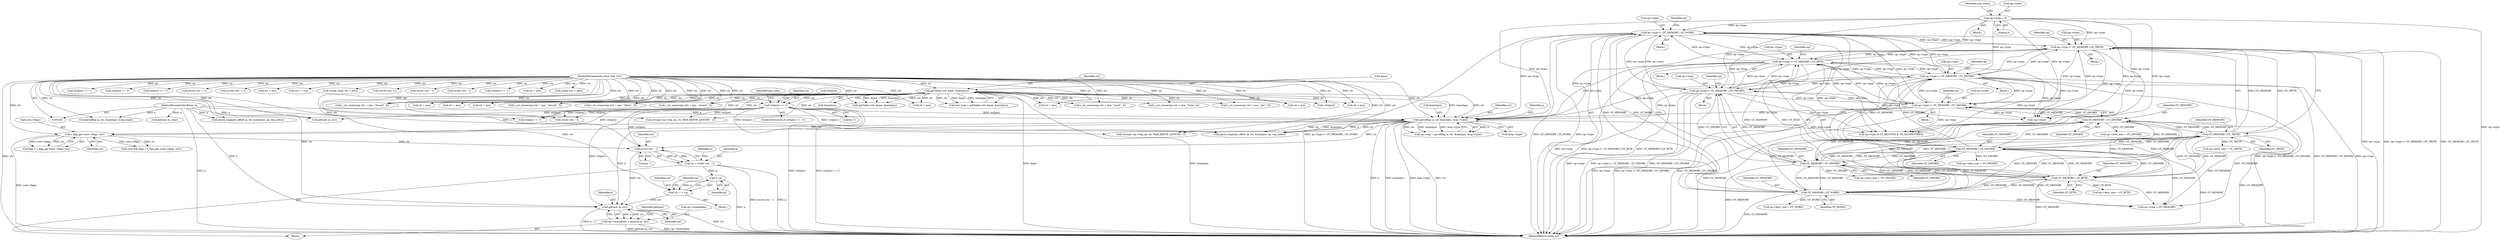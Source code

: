 digraph "0_radare2_9b46d38dd3c4de6048a488b655c7319f845af185@API" {
"1000856" [label="(Call,strchr (str, '-'))"];
"1000314" [label="(Call,str[pos] == '[')"];
"1000107" [label="(MethodParameterIn,const char *str)"];
"1000142" [label="(Call,getToken (str, &pos, &nextpos))"];
"1000842" [label="(Call,r_flag_get (core->flags, str))"];
"1000741" [label="(Call,parseReg (a, str, &nextpos, &op->type))"];
"1000106" [label="(MethodParameterIn,RAsm *a)"];
"1000129" [label="(Call,op->type = 0)"];
"1000193" [label="(Call,op->type |= OT_MEMORY | OT_WORD)"];
"1000293" [label="(Call,op->type |= OT_MEMORY | OT_TBYTE)"];
"1000168" [label="(Call,op->type |= OT_MEMORY | OT_BYTE)"];
"1000218" [label="(Call,op->type |= OT_MEMORY | OT_DWORD)"];
"1000268" [label="(Call,op->type |= OT_MEMORY | OT_OWORD)"];
"1000243" [label="(Call,op->type |= OT_MEMORY | OT_QWORD)"];
"1000247" [label="(Call,OT_MEMORY | OT_QWORD)"];
"1000297" [label="(Call,OT_MEMORY | OT_TBYTE)"];
"1000222" [label="(Call,OT_MEMORY | OT_DWORD)"];
"1000272" [label="(Call,OT_MEMORY | OT_OWORD)"];
"1000172" [label="(Call,OT_MEMORY | OT_BYTE)"];
"1000197" [label="(Call,OT_MEMORY | OT_WORD)"];
"1000854" [label="(Call,*p = strchr (str, '-'))"];
"1000870" [label="(Call,++p)"];
"1000868" [label="(Call,str = ++p)"];
"1000876" [label="(Call,getnum (a, str))"];
"1000872" [label="(Call,op->immediate = getnum (a, str))"];
"1000404" [label="(Call,str[pos] == '-')"];
"1000939" [label="(Call,getnum (a, str))"];
"1000244" [label="(Call,op->type)"];
"1000249" [label="(Identifier,OT_QWORD)"];
"1000175" [label="(Call,op->dest_size = OT_BYTE)"];
"1000272" [label="(Call,OT_MEMORY | OT_OWORD)"];
"1000142" [label="(Call,getToken (str, &pos, &nextpos))"];
"1000409" [label="(Call,str[pos] == ']')"];
"1000468" [label="(Call,str[pos] == '*')"];
"1000637" [label="(Call,strchr (str, '+'))"];
"1000314" [label="(Call,str[pos] == '[')"];
"1000140" [label="(Call,last_type = getToken (str, &pos, &nextpos))"];
"1000692" [label="(Call,getnum (a, tmp))"];
"1000267" [label="(Block,)"];
"1000300" [label="(Call,op->dest_size = OT_TBYTE)"];
"1000177" [label="(Identifier,op)"];
"1000150" [label="(Call,r_str_ncasecmp (str + pos, \"ptr\", 3))"];
"1000192" [label="(Block,)"];
"1000169" [label="(Call,op->type)"];
"1000106" [label="(MethodParameterIn,RAsm *a)"];
"1000858" [label="(Literal,'-')"];
"1000198" [label="(Identifier,OT_MEMORY)"];
"1000861" [label="(Block,)"];
"1000297" [label="(Call,OT_MEMORY | OT_TBYTE)"];
"1000846" [label="(Identifier,str)"];
"1000746" [label="(Call,&op->type)"];
"1000193" [label="(Call,op->type |= OT_MEMORY | OT_WORD)"];
"1000318" [label="(Literal,'[')"];
"1000212" [label="(Call,str + pos)"];
"1000236" [label="(Call,r_str_ncasecmp (str + pos, \"qword\", 5))"];
"1000217" [label="(Block,)"];
"1000943" [label="(Identifier,nextpos)"];
"1000944" [label="(MethodReturn,static int)"];
"1000277" [label="(Identifier,op)"];
"1000302" [label="(Identifier,op)"];
"1000385" [label="(Call,getToken (str, &pos, &nextpos))"];
"1000194" [label="(Call,op->type)"];
"1000872" [label="(Call,op->immediate = getnum (a, str))"];
"1000868" [label="(Call,str = ++p)"];
"1000162" [label="(Call,str + pos)"];
"1000242" [label="(Block,)"];
"1000744" [label="(Call,&nextpos)"];
"1000261" [label="(Call,r_str_ncasecmp (str + pos, \"oword\", 5))"];
"1000129" [label="(Call,op->type = 0)"];
"1000135" [label="(Identifier,size_token)"];
"1000838" [label="(Call,core && (flag = r_flag_get (core->flags, str)))"];
"1000219" [label="(Call,op->type)"];
"1000275" [label="(Call,op->dest_size = OT_OWORD)"];
"1000222" [label="(Call,OT_MEMORY | OT_DWORD)"];
"1000252" [label="(Identifier,op)"];
"1000274" [label="(Identifier,OT_OWORD)"];
"1000608" [label="(Call,strchr (str, '+'))"];
"1000683" [label="(Call,str + pos)"];
"1000298" [label="(Identifier,OT_MEMORY)"];
"1000199" [label="(Identifier,OT_WORD)"];
"1000269" [label="(Call,op->type)"];
"1000143" [label="(Identifier,str)"];
"1000250" [label="(Call,op->dest_size = OT_QWORD)"];
"1000499" [label="(Call,parseReg (a, str, &nextpos, &reg_type))"];
"1000262" [label="(Call,str + pos)"];
"1000781" [label="(Call,parse_segment_offset (a, str, &nextpos, op, reg_index))"];
"1000856" [label="(Call,strchr (str, '-'))"];
"1000237" [label="(Call,str + pos)"];
"1000268" [label="(Call,op->type |= OT_MEMORY | OT_OWORD)"];
"1000323" [label="(Identifier,op)"];
"1000315" [label="(Call,str[pos])"];
"1000110" [label="(Block,)"];
"1000860" [label="(Identifier,p)"];
"1000703" [label="(Identifier,last_type)"];
"1000843" [label="(Call,core->flags)"];
"1000737" [label="(Call,op->reg = parseReg (a, str, &nextpos, &op->type))"];
"1000173" [label="(Identifier,OT_MEMORY)"];
"1000870" [label="(Call,++p)"];
"1000873" [label="(Call,op->immediate)"];
"1000223" [label="(Identifier,OT_MEMORY)"];
"1000151" [label="(Call,str + pos)"];
"1000741" [label="(Call,parseReg (a, str, &nextpos, &op->type))"];
"1000107" [label="(MethodParameterIn,const char *str)"];
"1000202" [label="(Identifier,op)"];
"1000211" [label="(Call,r_str_ncasecmp (str + pos, \"dword\", 5))"];
"1000287" [label="(Call,str + pos)"];
"1000197" [label="(Call,OT_MEMORY | OT_WORD)"];
"1000718" [label="(Call,strncpy (op->rep_op, str, MAX_REPOP_LENGTH - 1))"];
"1000187" [label="(Call,str + pos)"];
"1000564" [label="(Call,parse_segment_offset (a, str, &nextpos, op, reg_index))"];
"1000326" [label="(Call,op->type = OT_MEMORY)"];
"1000225" [label="(Call,op->dest_size = OT_DWORD)"];
"1000878" [label="(Identifier,str)"];
"1000167" [label="(Block,)"];
"1000248" [label="(Identifier,OT_MEMORY)"];
"1000931" [label="(Call,str = ++p)"];
"1000286" [label="(Call,r_str_ncasecmp (str + pos, \"tbyte\", 5))"];
"1000146" [label="(Call,&nextpos)"];
"1000796" [label="(Block,)"];
"1000876" [label="(Call,getnum (a, str))"];
"1000243" [label="(Call,op->type |= OT_MEMORY | OT_QWORD)"];
"1000299" [label="(Identifier,OT_TBYTE)"];
"1000361" [label="(Call,str[pos] != ']')"];
"1000144" [label="(Call,&pos)"];
"1000321" [label="(Call,!op->type)"];
"1000681" [label="(Call,strcpy (tmp, str + pos))"];
"1000294" [label="(Call,op->type)"];
"1000877" [label="(Identifier,a)"];
"1000869" [label="(Identifier,str)"];
"1000855" [label="(Identifier,p)"];
"1000871" [label="(Identifier,p)"];
"1000200" [label="(Call,op->dest_size = OT_WORD)"];
"1000649" [label="(Call,strchr (str, ']'))"];
"1000168" [label="(Call,op->type |= OT_MEMORY | OT_BYTE)"];
"1000273" [label="(Identifier,OT_MEMORY)"];
"1000227" [label="(Identifier,op)"];
"1000186" [label="(Call,r_str_ncasecmp (str + pos, \"word\", 4))"];
"1000161" [label="(Call,r_str_ncasecmp (str + pos, \"byte\", 4))"];
"1000622" [label="(Call,strchr (str, '-'))"];
"1000840" [label="(Call,flag = r_flag_get (core->flags, str))"];
"1000874" [label="(Identifier,op)"];
"1000857" [label="(Identifier,str)"];
"1000174" [label="(Identifier,OT_BYTE)"];
"1000377" [label="(Call,!str[pos])"];
"1000133" [label="(Literal,0)"];
"1000313" [label="(ControlStructure,if (str[pos] == '['))"];
"1000643" [label="(Call,strchr (str, '-'))"];
"1000398" [label="(Call,str[pos] == '+')"];
"1000292" [label="(Block,)"];
"1000743" [label="(Identifier,str)"];
"1000677" [label="(Call,str + pos)"];
"1000247" [label="(Call,OT_MEMORY | OT_QWORD)"];
"1000842" [label="(Call,r_flag_get (core->flags, str))"];
"1000773" [label="(Call,op->type & OT_REGTYPE & OT_SEGMENTREG)"];
"1000224" [label="(Identifier,OT_DWORD)"];
"1000130" [label="(Call,op->type)"];
"1000676" [label="(Call,strlen (str + pos))"];
"1000218" [label="(Call,op->type |= OT_MEMORY | OT_DWORD)"];
"1000919" [label="(Call,strchr (str, '-'))"];
"1000742" [label="(Identifier,a)"];
"1000172" [label="(Call,OT_MEMORY | OT_BYTE)"];
"1000293" [label="(Call,op->type |= OT_MEMORY | OT_TBYTE)"];
"1000887" [label="(Call,strncpy (op->rep_op, str, MAX_REPOP_LENGTH - 1))"];
"1000854" [label="(Call,*p = strchr (str, '-'))"];
"1000856" -> "1000854"  [label="AST: "];
"1000856" -> "1000858"  [label="CFG: "];
"1000857" -> "1000856"  [label="AST: "];
"1000858" -> "1000856"  [label="AST: "];
"1000854" -> "1000856"  [label="CFG: "];
"1000856" -> "1000854"  [label="DDG: str"];
"1000856" -> "1000854"  [label="DDG: '-'"];
"1000314" -> "1000856"  [label="DDG: str[pos]"];
"1000842" -> "1000856"  [label="DDG: str"];
"1000741" -> "1000856"  [label="DDG: str"];
"1000107" -> "1000856"  [label="DDG: str"];
"1000856" -> "1000876"  [label="DDG: str"];
"1000314" -> "1000313"  [label="AST: "];
"1000314" -> "1000318"  [label="CFG: "];
"1000315" -> "1000314"  [label="AST: "];
"1000318" -> "1000314"  [label="AST: "];
"1000323" -> "1000314"  [label="CFG: "];
"1000703" -> "1000314"  [label="CFG: "];
"1000314" -> "1000944"  [label="DDG: str[pos]"];
"1000314" -> "1000944"  [label="DDG: str[pos] == '['"];
"1000107" -> "1000314"  [label="DDG: str"];
"1000142" -> "1000314"  [label="DDG: str"];
"1000314" -> "1000361"  [label="DDG: str[pos]"];
"1000314" -> "1000718"  [label="DDG: str[pos]"];
"1000314" -> "1000741"  [label="DDG: str[pos]"];
"1000314" -> "1000781"  [label="DDG: str[pos]"];
"1000314" -> "1000842"  [label="DDG: str[pos]"];
"1000314" -> "1000876"  [label="DDG: str[pos]"];
"1000314" -> "1000887"  [label="DDG: str[pos]"];
"1000314" -> "1000919"  [label="DDG: str[pos]"];
"1000314" -> "1000939"  [label="DDG: str[pos]"];
"1000107" -> "1000105"  [label="AST: "];
"1000107" -> "1000944"  [label="DDG: str"];
"1000107" -> "1000142"  [label="DDG: str"];
"1000107" -> "1000150"  [label="DDG: str"];
"1000107" -> "1000151"  [label="DDG: str"];
"1000107" -> "1000161"  [label="DDG: str"];
"1000107" -> "1000162"  [label="DDG: str"];
"1000107" -> "1000186"  [label="DDG: str"];
"1000107" -> "1000187"  [label="DDG: str"];
"1000107" -> "1000211"  [label="DDG: str"];
"1000107" -> "1000212"  [label="DDG: str"];
"1000107" -> "1000236"  [label="DDG: str"];
"1000107" -> "1000237"  [label="DDG: str"];
"1000107" -> "1000261"  [label="DDG: str"];
"1000107" -> "1000262"  [label="DDG: str"];
"1000107" -> "1000286"  [label="DDG: str"];
"1000107" -> "1000287"  [label="DDG: str"];
"1000107" -> "1000361"  [label="DDG: str"];
"1000107" -> "1000377"  [label="DDG: str"];
"1000107" -> "1000385"  [label="DDG: str"];
"1000107" -> "1000398"  [label="DDG: str"];
"1000107" -> "1000404"  [label="DDG: str"];
"1000107" -> "1000409"  [label="DDG: str"];
"1000107" -> "1000468"  [label="DDG: str"];
"1000107" -> "1000499"  [label="DDG: str"];
"1000107" -> "1000564"  [label="DDG: str"];
"1000107" -> "1000608"  [label="DDG: str"];
"1000107" -> "1000622"  [label="DDG: str"];
"1000107" -> "1000637"  [label="DDG: str"];
"1000107" -> "1000643"  [label="DDG: str"];
"1000107" -> "1000649"  [label="DDG: str"];
"1000107" -> "1000676"  [label="DDG: str"];
"1000107" -> "1000677"  [label="DDG: str"];
"1000107" -> "1000681"  [label="DDG: str"];
"1000107" -> "1000683"  [label="DDG: str"];
"1000107" -> "1000718"  [label="DDG: str"];
"1000107" -> "1000741"  [label="DDG: str"];
"1000107" -> "1000781"  [label="DDG: str"];
"1000107" -> "1000842"  [label="DDG: str"];
"1000107" -> "1000868"  [label="DDG: str"];
"1000107" -> "1000876"  [label="DDG: str"];
"1000107" -> "1000887"  [label="DDG: str"];
"1000107" -> "1000919"  [label="DDG: str"];
"1000107" -> "1000931"  [label="DDG: str"];
"1000107" -> "1000939"  [label="DDG: str"];
"1000142" -> "1000140"  [label="AST: "];
"1000142" -> "1000146"  [label="CFG: "];
"1000143" -> "1000142"  [label="AST: "];
"1000144" -> "1000142"  [label="AST: "];
"1000146" -> "1000142"  [label="AST: "];
"1000140" -> "1000142"  [label="CFG: "];
"1000142" -> "1000944"  [label="DDG: &pos"];
"1000142" -> "1000944"  [label="DDG: &nextpos"];
"1000142" -> "1000140"  [label="DDG: str"];
"1000142" -> "1000140"  [label="DDG: &pos"];
"1000142" -> "1000140"  [label="DDG: &nextpos"];
"1000142" -> "1000150"  [label="DDG: str"];
"1000142" -> "1000151"  [label="DDG: str"];
"1000142" -> "1000161"  [label="DDG: str"];
"1000142" -> "1000162"  [label="DDG: str"];
"1000142" -> "1000186"  [label="DDG: str"];
"1000142" -> "1000187"  [label="DDG: str"];
"1000142" -> "1000211"  [label="DDG: str"];
"1000142" -> "1000212"  [label="DDG: str"];
"1000142" -> "1000236"  [label="DDG: str"];
"1000142" -> "1000237"  [label="DDG: str"];
"1000142" -> "1000261"  [label="DDG: str"];
"1000142" -> "1000262"  [label="DDG: str"];
"1000142" -> "1000286"  [label="DDG: str"];
"1000142" -> "1000287"  [label="DDG: str"];
"1000142" -> "1000361"  [label="DDG: str"];
"1000142" -> "1000377"  [label="DDG: str"];
"1000142" -> "1000385"  [label="DDG: str"];
"1000142" -> "1000385"  [label="DDG: &pos"];
"1000142" -> "1000385"  [label="DDG: &nextpos"];
"1000142" -> "1000718"  [label="DDG: str"];
"1000142" -> "1000741"  [label="DDG: str"];
"1000142" -> "1000741"  [label="DDG: &nextpos"];
"1000142" -> "1000919"  [label="DDG: str"];
"1000842" -> "1000840"  [label="AST: "];
"1000842" -> "1000846"  [label="CFG: "];
"1000843" -> "1000842"  [label="AST: "];
"1000846" -> "1000842"  [label="AST: "];
"1000840" -> "1000842"  [label="CFG: "];
"1000842" -> "1000944"  [label="DDG: core->flags"];
"1000842" -> "1000838"  [label="DDG: core->flags"];
"1000842" -> "1000838"  [label="DDG: str"];
"1000842" -> "1000840"  [label="DDG: core->flags"];
"1000842" -> "1000840"  [label="DDG: str"];
"1000741" -> "1000842"  [label="DDG: str"];
"1000741" -> "1000737"  [label="AST: "];
"1000741" -> "1000746"  [label="CFG: "];
"1000742" -> "1000741"  [label="AST: "];
"1000743" -> "1000741"  [label="AST: "];
"1000744" -> "1000741"  [label="AST: "];
"1000746" -> "1000741"  [label="AST: "];
"1000737" -> "1000741"  [label="CFG: "];
"1000741" -> "1000944"  [label="DDG: a"];
"1000741" -> "1000944"  [label="DDG: &nextpos"];
"1000741" -> "1000944"  [label="DDG: &op->type"];
"1000741" -> "1000944"  [label="DDG: str"];
"1000741" -> "1000737"  [label="DDG: a"];
"1000741" -> "1000737"  [label="DDG: str"];
"1000741" -> "1000737"  [label="DDG: &nextpos"];
"1000741" -> "1000737"  [label="DDG: &op->type"];
"1000106" -> "1000741"  [label="DDG: a"];
"1000129" -> "1000741"  [label="DDG: op->type"];
"1000193" -> "1000741"  [label="DDG: op->type"];
"1000293" -> "1000741"  [label="DDG: op->type"];
"1000168" -> "1000741"  [label="DDG: op->type"];
"1000218" -> "1000741"  [label="DDG: op->type"];
"1000268" -> "1000741"  [label="DDG: op->type"];
"1000243" -> "1000741"  [label="DDG: op->type"];
"1000741" -> "1000773"  [label="DDG: &op->type"];
"1000741" -> "1000781"  [label="DDG: a"];
"1000741" -> "1000781"  [label="DDG: str"];
"1000741" -> "1000781"  [label="DDG: &nextpos"];
"1000741" -> "1000876"  [label="DDG: a"];
"1000741" -> "1000887"  [label="DDG: str"];
"1000106" -> "1000105"  [label="AST: "];
"1000106" -> "1000944"  [label="DDG: a"];
"1000106" -> "1000499"  [label="DDG: a"];
"1000106" -> "1000564"  [label="DDG: a"];
"1000106" -> "1000692"  [label="DDG: a"];
"1000106" -> "1000781"  [label="DDG: a"];
"1000106" -> "1000876"  [label="DDG: a"];
"1000106" -> "1000939"  [label="DDG: a"];
"1000129" -> "1000110"  [label="AST: "];
"1000129" -> "1000133"  [label="CFG: "];
"1000130" -> "1000129"  [label="AST: "];
"1000133" -> "1000129"  [label="AST: "];
"1000135" -> "1000129"  [label="CFG: "];
"1000129" -> "1000944"  [label="DDG: op->type"];
"1000129" -> "1000168"  [label="DDG: op->type"];
"1000129" -> "1000193"  [label="DDG: op->type"];
"1000129" -> "1000218"  [label="DDG: op->type"];
"1000129" -> "1000243"  [label="DDG: op->type"];
"1000129" -> "1000268"  [label="DDG: op->type"];
"1000129" -> "1000293"  [label="DDG: op->type"];
"1000129" -> "1000321"  [label="DDG: op->type"];
"1000129" -> "1000773"  [label="DDG: op->type"];
"1000193" -> "1000192"  [label="AST: "];
"1000193" -> "1000197"  [label="CFG: "];
"1000194" -> "1000193"  [label="AST: "];
"1000197" -> "1000193"  [label="AST: "];
"1000202" -> "1000193"  [label="CFG: "];
"1000193" -> "1000944"  [label="DDG: op->type"];
"1000193" -> "1000944"  [label="DDG: OT_MEMORY | OT_WORD"];
"1000193" -> "1000944"  [label="DDG: op->type |= OT_MEMORY | OT_WORD"];
"1000193" -> "1000168"  [label="DDG: op->type"];
"1000293" -> "1000193"  [label="DDG: op->type"];
"1000168" -> "1000193"  [label="DDG: op->type"];
"1000218" -> "1000193"  [label="DDG: op->type"];
"1000268" -> "1000193"  [label="DDG: op->type"];
"1000243" -> "1000193"  [label="DDG: op->type"];
"1000197" -> "1000193"  [label="DDG: OT_MEMORY"];
"1000197" -> "1000193"  [label="DDG: OT_WORD"];
"1000193" -> "1000218"  [label="DDG: op->type"];
"1000193" -> "1000243"  [label="DDG: op->type"];
"1000193" -> "1000268"  [label="DDG: op->type"];
"1000193" -> "1000293"  [label="DDG: op->type"];
"1000193" -> "1000321"  [label="DDG: op->type"];
"1000193" -> "1000773"  [label="DDG: op->type"];
"1000293" -> "1000292"  [label="AST: "];
"1000293" -> "1000297"  [label="CFG: "];
"1000294" -> "1000293"  [label="AST: "];
"1000297" -> "1000293"  [label="AST: "];
"1000302" -> "1000293"  [label="CFG: "];
"1000293" -> "1000944"  [label="DDG: op->type"];
"1000293" -> "1000944"  [label="DDG: op->type |= OT_MEMORY | OT_TBYTE"];
"1000293" -> "1000944"  [label="DDG: OT_MEMORY | OT_TBYTE"];
"1000293" -> "1000168"  [label="DDG: op->type"];
"1000293" -> "1000218"  [label="DDG: op->type"];
"1000293" -> "1000243"  [label="DDG: op->type"];
"1000293" -> "1000268"  [label="DDG: op->type"];
"1000168" -> "1000293"  [label="DDG: op->type"];
"1000218" -> "1000293"  [label="DDG: op->type"];
"1000268" -> "1000293"  [label="DDG: op->type"];
"1000243" -> "1000293"  [label="DDG: op->type"];
"1000297" -> "1000293"  [label="DDG: OT_MEMORY"];
"1000297" -> "1000293"  [label="DDG: OT_TBYTE"];
"1000293" -> "1000321"  [label="DDG: op->type"];
"1000293" -> "1000773"  [label="DDG: op->type"];
"1000168" -> "1000167"  [label="AST: "];
"1000168" -> "1000172"  [label="CFG: "];
"1000169" -> "1000168"  [label="AST: "];
"1000172" -> "1000168"  [label="AST: "];
"1000177" -> "1000168"  [label="CFG: "];
"1000168" -> "1000944"  [label="DDG: op->type |= OT_MEMORY | OT_BYTE"];
"1000168" -> "1000944"  [label="DDG: OT_MEMORY | OT_BYTE"];
"1000168" -> "1000944"  [label="DDG: op->type"];
"1000218" -> "1000168"  [label="DDG: op->type"];
"1000268" -> "1000168"  [label="DDG: op->type"];
"1000243" -> "1000168"  [label="DDG: op->type"];
"1000172" -> "1000168"  [label="DDG: OT_MEMORY"];
"1000172" -> "1000168"  [label="DDG: OT_BYTE"];
"1000168" -> "1000218"  [label="DDG: op->type"];
"1000168" -> "1000243"  [label="DDG: op->type"];
"1000168" -> "1000268"  [label="DDG: op->type"];
"1000168" -> "1000321"  [label="DDG: op->type"];
"1000168" -> "1000773"  [label="DDG: op->type"];
"1000218" -> "1000217"  [label="AST: "];
"1000218" -> "1000222"  [label="CFG: "];
"1000219" -> "1000218"  [label="AST: "];
"1000222" -> "1000218"  [label="AST: "];
"1000227" -> "1000218"  [label="CFG: "];
"1000218" -> "1000944"  [label="DDG: op->type"];
"1000218" -> "1000944"  [label="DDG: op->type |= OT_MEMORY | OT_DWORD"];
"1000218" -> "1000944"  [label="DDG: OT_MEMORY | OT_DWORD"];
"1000268" -> "1000218"  [label="DDG: op->type"];
"1000243" -> "1000218"  [label="DDG: op->type"];
"1000222" -> "1000218"  [label="DDG: OT_MEMORY"];
"1000222" -> "1000218"  [label="DDG: OT_DWORD"];
"1000218" -> "1000243"  [label="DDG: op->type"];
"1000218" -> "1000268"  [label="DDG: op->type"];
"1000218" -> "1000321"  [label="DDG: op->type"];
"1000218" -> "1000773"  [label="DDG: op->type"];
"1000268" -> "1000267"  [label="AST: "];
"1000268" -> "1000272"  [label="CFG: "];
"1000269" -> "1000268"  [label="AST: "];
"1000272" -> "1000268"  [label="AST: "];
"1000277" -> "1000268"  [label="CFG: "];
"1000268" -> "1000944"  [label="DDG: op->type"];
"1000268" -> "1000944"  [label="DDG: op->type |= OT_MEMORY | OT_OWORD"];
"1000268" -> "1000944"  [label="DDG: OT_MEMORY | OT_OWORD"];
"1000268" -> "1000243"  [label="DDG: op->type"];
"1000243" -> "1000268"  [label="DDG: op->type"];
"1000272" -> "1000268"  [label="DDG: OT_MEMORY"];
"1000272" -> "1000268"  [label="DDG: OT_OWORD"];
"1000268" -> "1000321"  [label="DDG: op->type"];
"1000268" -> "1000773"  [label="DDG: op->type"];
"1000243" -> "1000242"  [label="AST: "];
"1000243" -> "1000247"  [label="CFG: "];
"1000244" -> "1000243"  [label="AST: "];
"1000247" -> "1000243"  [label="AST: "];
"1000252" -> "1000243"  [label="CFG: "];
"1000243" -> "1000944"  [label="DDG: op->type"];
"1000243" -> "1000944"  [label="DDG: op->type |= OT_MEMORY | OT_QWORD"];
"1000243" -> "1000944"  [label="DDG: OT_MEMORY | OT_QWORD"];
"1000247" -> "1000243"  [label="DDG: OT_MEMORY"];
"1000247" -> "1000243"  [label="DDG: OT_QWORD"];
"1000243" -> "1000321"  [label="DDG: op->type"];
"1000243" -> "1000773"  [label="DDG: op->type"];
"1000247" -> "1000249"  [label="CFG: "];
"1000248" -> "1000247"  [label="AST: "];
"1000249" -> "1000247"  [label="AST: "];
"1000247" -> "1000944"  [label="DDG: OT_MEMORY"];
"1000247" -> "1000172"  [label="DDG: OT_MEMORY"];
"1000247" -> "1000197"  [label="DDG: OT_MEMORY"];
"1000247" -> "1000222"  [label="DDG: OT_MEMORY"];
"1000297" -> "1000247"  [label="DDG: OT_MEMORY"];
"1000222" -> "1000247"  [label="DDG: OT_MEMORY"];
"1000272" -> "1000247"  [label="DDG: OT_MEMORY"];
"1000172" -> "1000247"  [label="DDG: OT_MEMORY"];
"1000197" -> "1000247"  [label="DDG: OT_MEMORY"];
"1000247" -> "1000250"  [label="DDG: OT_QWORD"];
"1000247" -> "1000272"  [label="DDG: OT_MEMORY"];
"1000247" -> "1000297"  [label="DDG: OT_MEMORY"];
"1000247" -> "1000326"  [label="DDG: OT_MEMORY"];
"1000297" -> "1000299"  [label="CFG: "];
"1000298" -> "1000297"  [label="AST: "];
"1000299" -> "1000297"  [label="AST: "];
"1000297" -> "1000944"  [label="DDG: OT_MEMORY"];
"1000297" -> "1000172"  [label="DDG: OT_MEMORY"];
"1000297" -> "1000197"  [label="DDG: OT_MEMORY"];
"1000297" -> "1000222"  [label="DDG: OT_MEMORY"];
"1000297" -> "1000272"  [label="DDG: OT_MEMORY"];
"1000222" -> "1000297"  [label="DDG: OT_MEMORY"];
"1000272" -> "1000297"  [label="DDG: OT_MEMORY"];
"1000172" -> "1000297"  [label="DDG: OT_MEMORY"];
"1000197" -> "1000297"  [label="DDG: OT_MEMORY"];
"1000297" -> "1000300"  [label="DDG: OT_TBYTE"];
"1000297" -> "1000326"  [label="DDG: OT_MEMORY"];
"1000222" -> "1000224"  [label="CFG: "];
"1000223" -> "1000222"  [label="AST: "];
"1000224" -> "1000222"  [label="AST: "];
"1000222" -> "1000944"  [label="DDG: OT_MEMORY"];
"1000222" -> "1000172"  [label="DDG: OT_MEMORY"];
"1000222" -> "1000197"  [label="DDG: OT_MEMORY"];
"1000272" -> "1000222"  [label="DDG: OT_MEMORY"];
"1000172" -> "1000222"  [label="DDG: OT_MEMORY"];
"1000197" -> "1000222"  [label="DDG: OT_MEMORY"];
"1000222" -> "1000225"  [label="DDG: OT_DWORD"];
"1000222" -> "1000272"  [label="DDG: OT_MEMORY"];
"1000222" -> "1000326"  [label="DDG: OT_MEMORY"];
"1000272" -> "1000274"  [label="CFG: "];
"1000273" -> "1000272"  [label="AST: "];
"1000274" -> "1000272"  [label="AST: "];
"1000272" -> "1000944"  [label="DDG: OT_MEMORY"];
"1000272" -> "1000172"  [label="DDG: OT_MEMORY"];
"1000272" -> "1000197"  [label="DDG: OT_MEMORY"];
"1000172" -> "1000272"  [label="DDG: OT_MEMORY"];
"1000197" -> "1000272"  [label="DDG: OT_MEMORY"];
"1000272" -> "1000275"  [label="DDG: OT_OWORD"];
"1000272" -> "1000326"  [label="DDG: OT_MEMORY"];
"1000172" -> "1000174"  [label="CFG: "];
"1000173" -> "1000172"  [label="AST: "];
"1000174" -> "1000172"  [label="AST: "];
"1000172" -> "1000944"  [label="DDG: OT_MEMORY"];
"1000197" -> "1000172"  [label="DDG: OT_MEMORY"];
"1000172" -> "1000175"  [label="DDG: OT_BYTE"];
"1000172" -> "1000197"  [label="DDG: OT_MEMORY"];
"1000172" -> "1000326"  [label="DDG: OT_MEMORY"];
"1000197" -> "1000199"  [label="CFG: "];
"1000198" -> "1000197"  [label="AST: "];
"1000199" -> "1000197"  [label="AST: "];
"1000197" -> "1000944"  [label="DDG: OT_MEMORY"];
"1000197" -> "1000200"  [label="DDG: OT_WORD"];
"1000197" -> "1000326"  [label="DDG: OT_MEMORY"];
"1000854" -> "1000796"  [label="AST: "];
"1000855" -> "1000854"  [label="AST: "];
"1000860" -> "1000854"  [label="CFG: "];
"1000854" -> "1000944"  [label="DDG: p"];
"1000854" -> "1000944"  [label="DDG: strchr (str, '-')"];
"1000854" -> "1000870"  [label="DDG: p"];
"1000870" -> "1000868"  [label="AST: "];
"1000870" -> "1000871"  [label="CFG: "];
"1000871" -> "1000870"  [label="AST: "];
"1000868" -> "1000870"  [label="CFG: "];
"1000870" -> "1000944"  [label="DDG: p"];
"1000870" -> "1000868"  [label="DDG: p"];
"1000868" -> "1000861"  [label="AST: "];
"1000869" -> "1000868"  [label="AST: "];
"1000874" -> "1000868"  [label="CFG: "];
"1000868" -> "1000876"  [label="DDG: str"];
"1000876" -> "1000872"  [label="AST: "];
"1000876" -> "1000878"  [label="CFG: "];
"1000877" -> "1000876"  [label="AST: "];
"1000878" -> "1000876"  [label="AST: "];
"1000872" -> "1000876"  [label="CFG: "];
"1000876" -> "1000944"  [label="DDG: str"];
"1000876" -> "1000944"  [label="DDG: a"];
"1000876" -> "1000872"  [label="DDG: a"];
"1000876" -> "1000872"  [label="DDG: str"];
"1000872" -> "1000796"  [label="AST: "];
"1000873" -> "1000872"  [label="AST: "];
"1000943" -> "1000872"  [label="CFG: "];
"1000872" -> "1000944"  [label="DDG: op->immediate"];
"1000872" -> "1000944"  [label="DDG: getnum (a, str)"];
}
